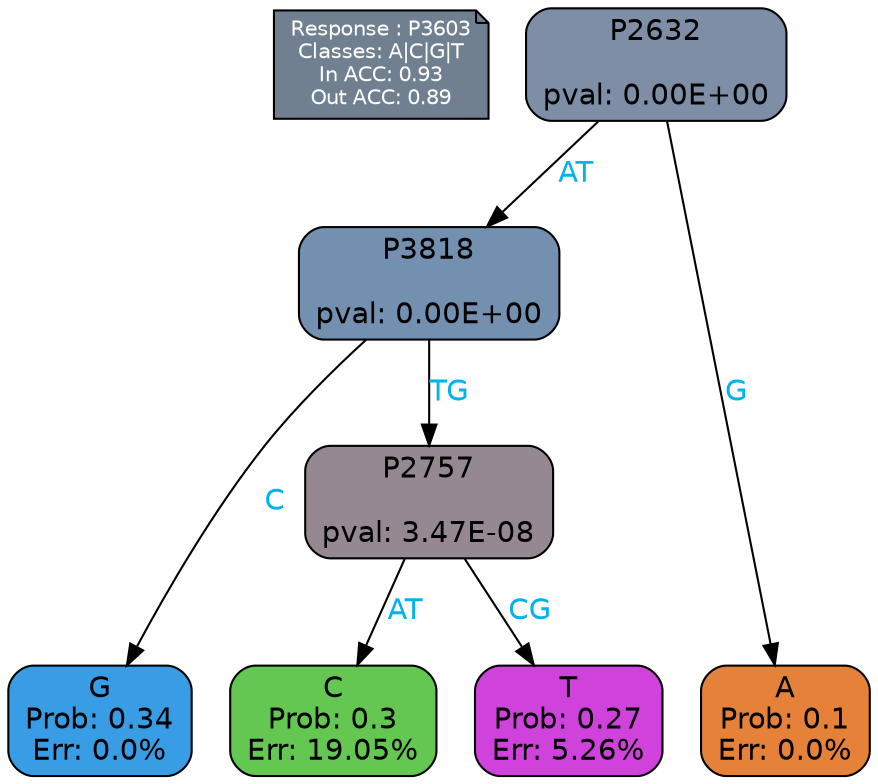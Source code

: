 digraph Tree {
node [shape=box, style="filled, rounded", color="black", fontname=helvetica] ;
graph [ranksep=equally, splines=polylines, bgcolor=transparent, dpi=600] ;
edge [fontname=helvetica] ;
LEGEND [label="Response : P3603
Classes: A|C|G|T
In ACC: 0.93
Out ACC: 0.89
",shape=note,align=left,style=filled,fillcolor="slategray",fontcolor="white",fontsize=10];1 [label="P2632

pval: 0.00E+00", fillcolor="#7e8ea6"] ;
2 [label="P3818

pval: 0.00E+00", fillcolor="#7390b1"] ;
3 [label="G
Prob: 0.34
Err: 0.0%", fillcolor="#399de5"] ;
4 [label="P2757

pval: 3.47E-08", fillcolor="#968893"] ;
5 [label="C
Prob: 0.3
Err: 19.05%", fillcolor="#63c751"] ;
6 [label="T
Prob: 0.27
Err: 5.26%", fillcolor="#cf42db"] ;
7 [label="A
Prob: 0.1
Err: 0.0%", fillcolor="#e58139"] ;
1 -> 2 [label="AT",fontcolor=deepskyblue2] ;
1 -> 7 [label="G",fontcolor=deepskyblue2] ;
2 -> 3 [label="C",fontcolor=deepskyblue2] ;
2 -> 4 [label="TG",fontcolor=deepskyblue2] ;
4 -> 5 [label="AT",fontcolor=deepskyblue2] ;
4 -> 6 [label="CG",fontcolor=deepskyblue2] ;
{rank = same; 3;5;6;7;}{rank = same; LEGEND;1;}}